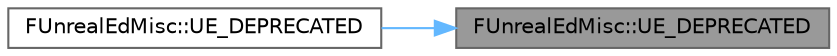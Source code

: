 digraph "FUnrealEdMisc::UE_DEPRECATED"
{
 // INTERACTIVE_SVG=YES
 // LATEX_PDF_SIZE
  bgcolor="transparent";
  edge [fontname=Helvetica,fontsize=10,labelfontname=Helvetica,labelfontsize=10];
  node [fontname=Helvetica,fontsize=10,shape=box,height=0.2,width=0.4];
  rankdir="RL";
  Node1 [id="Node000001",label="FUnrealEdMisc::UE_DEPRECATED",height=0.2,width=0.4,color="gray40", fillcolor="grey60", style="filled", fontcolor="black",tooltip="Sets whether saving the layout on close is allowed."];
  Node1 -> Node2 [id="edge1_Node000001_Node000002",dir="back",color="steelblue1",style="solid",tooltip=" "];
  Node2 [id="Node000002",label="FUnrealEdMisc::UE_DEPRECATED",height=0.2,width=0.4,color="grey40", fillcolor="white", style="filled",URL="$d7/d2c/classFUnrealEdMisc.html#a8ceee53fe11aa092d7a0b4e53c24ba78",tooltip="Returns true if saving layout on close is allowed."];
}
